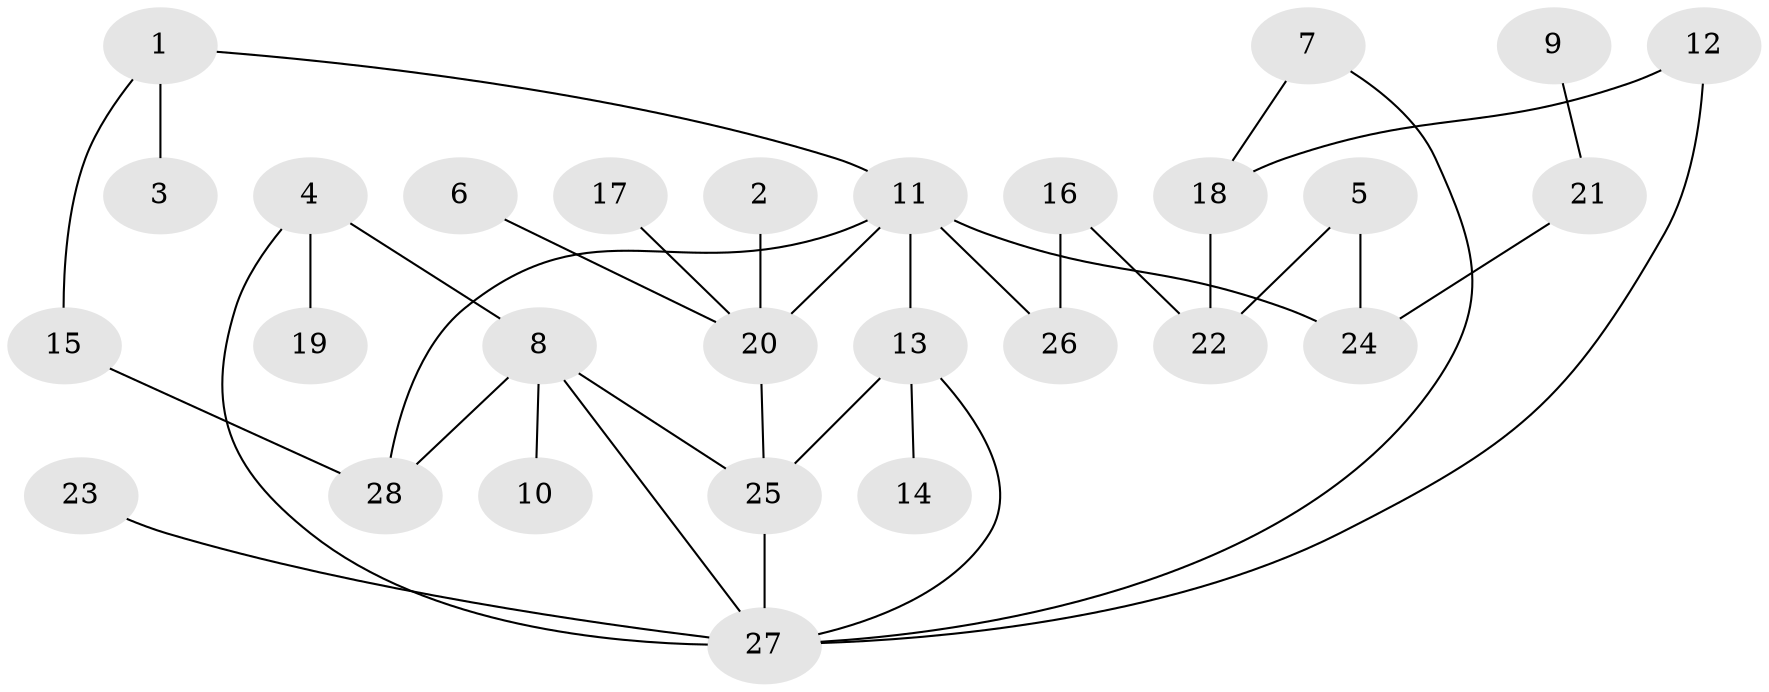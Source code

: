 // original degree distribution, {3: 0.26881720430107525, 5: 0.03225806451612903, 2: 0.27956989247311825, 4: 0.053763440860215055, 8: 0.010752688172043012, 6: 0.010752688172043012, 1: 0.34408602150537637}
// Generated by graph-tools (version 1.1) at 2025/35/03/04/25 23:35:59]
// undirected, 28 vertices, 36 edges
graph export_dot {
  node [color=gray90,style=filled];
  1;
  2;
  3;
  4;
  5;
  6;
  7;
  8;
  9;
  10;
  11;
  12;
  13;
  14;
  15;
  16;
  17;
  18;
  19;
  20;
  21;
  22;
  23;
  24;
  25;
  26;
  27;
  28;
  1 -- 3 [weight=1.0];
  1 -- 11 [weight=1.0];
  1 -- 15 [weight=1.0];
  2 -- 20 [weight=1.0];
  4 -- 8 [weight=1.0];
  4 -- 19 [weight=1.0];
  4 -- 27 [weight=1.0];
  5 -- 22 [weight=1.0];
  5 -- 24 [weight=1.0];
  6 -- 20 [weight=1.0];
  7 -- 18 [weight=1.0];
  7 -- 27 [weight=1.0];
  8 -- 10 [weight=2.0];
  8 -- 25 [weight=1.0];
  8 -- 27 [weight=1.0];
  8 -- 28 [weight=2.0];
  9 -- 21 [weight=1.0];
  11 -- 13 [weight=2.0];
  11 -- 20 [weight=1.0];
  11 -- 24 [weight=1.0];
  11 -- 26 [weight=1.0];
  11 -- 28 [weight=1.0];
  12 -- 18 [weight=1.0];
  12 -- 27 [weight=1.0];
  13 -- 14 [weight=1.0];
  13 -- 25 [weight=1.0];
  13 -- 27 [weight=1.0];
  15 -- 28 [weight=1.0];
  16 -- 22 [weight=1.0];
  16 -- 26 [weight=1.0];
  17 -- 20 [weight=1.0];
  18 -- 22 [weight=1.0];
  20 -- 25 [weight=1.0];
  21 -- 24 [weight=1.0];
  23 -- 27 [weight=1.0];
  25 -- 27 [weight=1.0];
}
